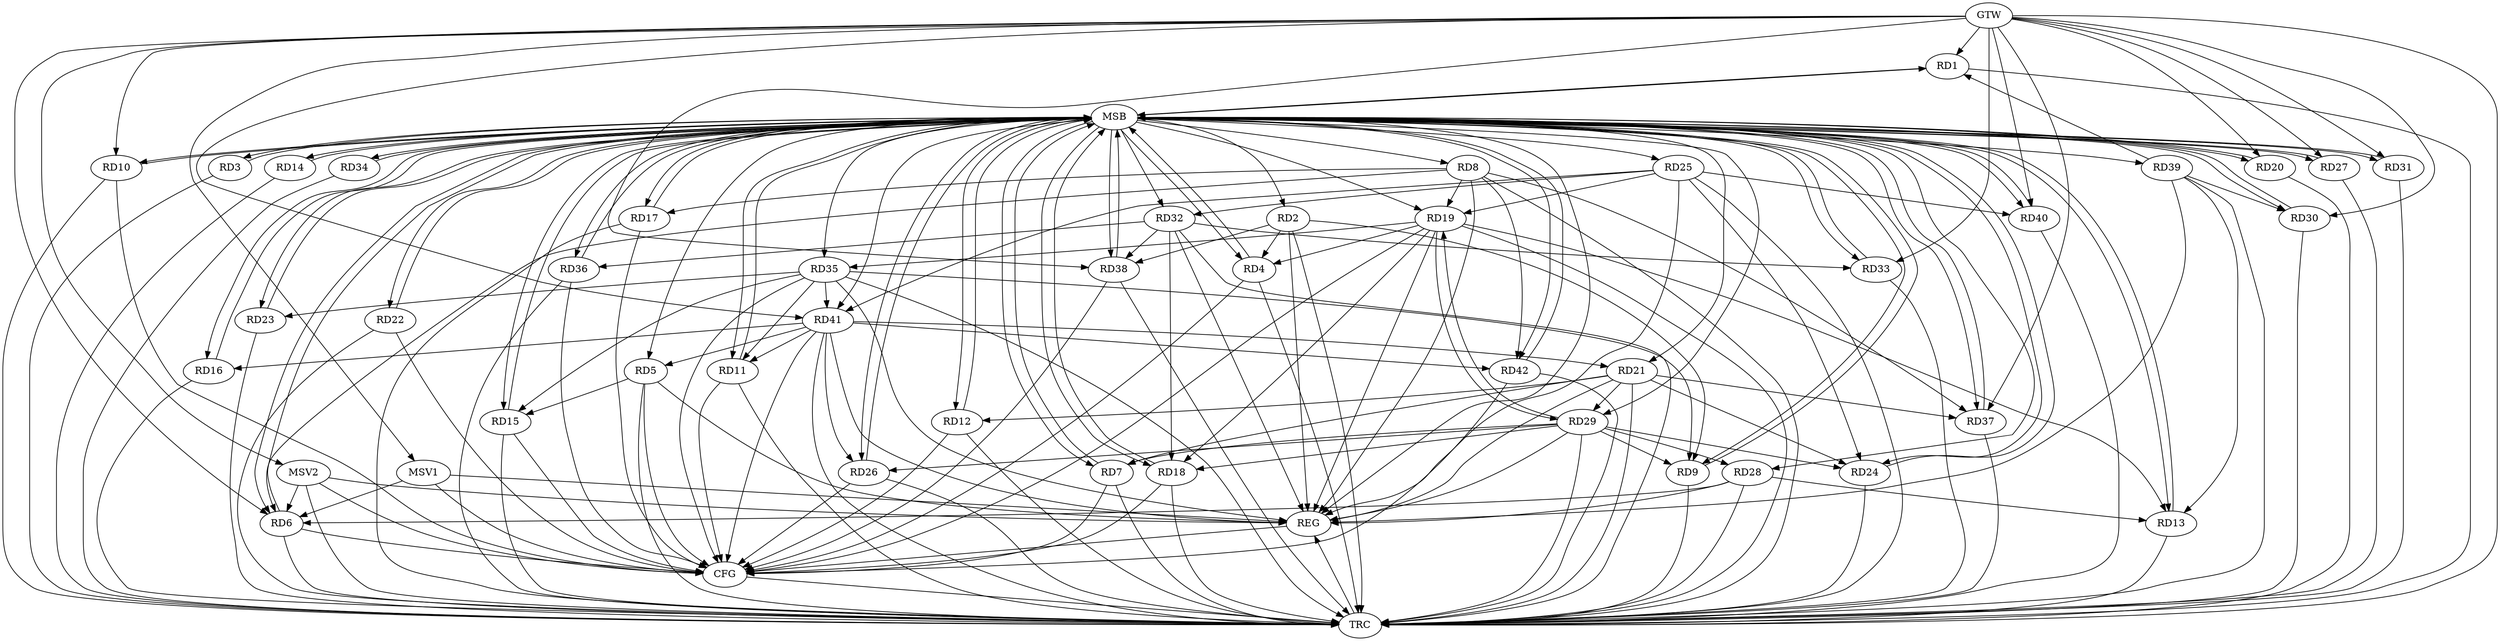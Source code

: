 strict digraph G {
  RD1 [ label="RD1" ];
  RD2 [ label="RD2" ];
  RD3 [ label="RD3" ];
  RD4 [ label="RD4" ];
  RD5 [ label="RD5" ];
  RD6 [ label="RD6" ];
  RD7 [ label="RD7" ];
  RD8 [ label="RD8" ];
  RD9 [ label="RD9" ];
  RD10 [ label="RD10" ];
  RD11 [ label="RD11" ];
  RD12 [ label="RD12" ];
  RD13 [ label="RD13" ];
  RD14 [ label="RD14" ];
  RD15 [ label="RD15" ];
  RD16 [ label="RD16" ];
  RD17 [ label="RD17" ];
  RD18 [ label="RD18" ];
  RD19 [ label="RD19" ];
  RD20 [ label="RD20" ];
  RD21 [ label="RD21" ];
  RD22 [ label="RD22" ];
  RD23 [ label="RD23" ];
  RD24 [ label="RD24" ];
  RD25 [ label="RD25" ];
  RD26 [ label="RD26" ];
  RD27 [ label="RD27" ];
  RD28 [ label="RD28" ];
  RD29 [ label="RD29" ];
  RD30 [ label="RD30" ];
  RD31 [ label="RD31" ];
  RD32 [ label="RD32" ];
  RD33 [ label="RD33" ];
  RD34 [ label="RD34" ];
  RD35 [ label="RD35" ];
  RD36 [ label="RD36" ];
  RD37 [ label="RD37" ];
  RD38 [ label="RD38" ];
  RD39 [ label="RD39" ];
  RD40 [ label="RD40" ];
  RD41 [ label="RD41" ];
  RD42 [ label="RD42" ];
  GTW [ label="GTW" ];
  REG [ label="REG" ];
  MSB [ label="MSB" ];
  CFG [ label="CFG" ];
  TRC [ label="TRC" ];
  MSV1 [ label="MSV1" ];
  MSV2 [ label="MSV2" ];
  RD39 -> RD1;
  RD2 -> RD4;
  RD2 -> RD9;
  RD2 -> RD38;
  RD19 -> RD4;
  RD5 -> RD15;
  RD41 -> RD5;
  RD8 -> RD6;
  RD28 -> RD6;
  RD21 -> RD7;
  RD29 -> RD7;
  RD8 -> RD17;
  RD8 -> RD19;
  RD8 -> RD37;
  RD8 -> RD42;
  RD29 -> RD9;
  RD35 -> RD9;
  RD35 -> RD11;
  RD41 -> RD11;
  RD21 -> RD12;
  RD19 -> RD13;
  RD28 -> RD13;
  RD39 -> RD13;
  RD35 -> RD15;
  RD41 -> RD16;
  RD19 -> RD18;
  RD29 -> RD18;
  RD32 -> RD18;
  RD25 -> RD19;
  RD19 -> RD29;
  RD29 -> RD19;
  RD19 -> RD35;
  RD21 -> RD24;
  RD21 -> RD29;
  RD21 -> RD37;
  RD41 -> RD21;
  RD35 -> RD23;
  RD25 -> RD24;
  RD29 -> RD24;
  RD25 -> RD32;
  RD25 -> RD40;
  RD25 -> RD41;
  RD29 -> RD26;
  RD41 -> RD26;
  RD29 -> RD28;
  RD39 -> RD30;
  RD32 -> RD33;
  RD32 -> RD36;
  RD32 -> RD38;
  RD35 -> RD41;
  RD41 -> RD42;
  GTW -> RD30;
  GTW -> RD41;
  GTW -> RD40;
  GTW -> RD31;
  GTW -> RD38;
  GTW -> RD37;
  GTW -> RD33;
  GTW -> RD27;
  GTW -> RD6;
  GTW -> RD20;
  GTW -> RD1;
  GTW -> RD10;
  RD2 -> REG;
  RD5 -> REG;
  RD8 -> REG;
  RD19 -> REG;
  RD21 -> REG;
  RD25 -> REG;
  RD28 -> REG;
  RD29 -> REG;
  RD32 -> REG;
  RD35 -> REG;
  RD39 -> REG;
  RD41 -> REG;
  RD1 -> MSB;
  MSB -> RD4;
  MSB -> RD9;
  MSB -> RD11;
  MSB -> REG;
  RD3 -> MSB;
  MSB -> RD15;
  MSB -> RD25;
  MSB -> RD35;
  RD4 -> MSB;
  MSB -> RD10;
  MSB -> RD19;
  RD6 -> MSB;
  MSB -> RD13;
  MSB -> RD20;
  MSB -> RD21;
  MSB -> RD23;
  MSB -> RD33;
  RD7 -> MSB;
  MSB -> RD40;
  RD9 -> MSB;
  MSB -> RD16;
  MSB -> RD28;
  MSB -> RD31;
  MSB -> RD34;
  RD10 -> MSB;
  MSB -> RD6;
  MSB -> RD12;
  MSB -> RD18;
  MSB -> RD30;
  MSB -> RD37;
  MSB -> RD39;
  RD11 -> MSB;
  RD12 -> MSB;
  MSB -> RD5;
  MSB -> RD32;
  RD13 -> MSB;
  MSB -> RD22;
  RD14 -> MSB;
  RD15 -> MSB;
  MSB -> RD26;
  MSB -> RD38;
  RD16 -> MSB;
  RD17 -> MSB;
  MSB -> RD1;
  MSB -> RD2;
  MSB -> RD14;
  RD18 -> MSB;
  RD20 -> MSB;
  RD22 -> MSB;
  MSB -> RD17;
  MSB -> RD41;
  MSB -> RD42;
  RD23 -> MSB;
  MSB -> RD29;
  RD24 -> MSB;
  RD26 -> MSB;
  RD27 -> MSB;
  RD30 -> MSB;
  RD31 -> MSB;
  MSB -> RD7;
  RD33 -> MSB;
  MSB -> RD27;
  MSB -> RD36;
  RD34 -> MSB;
  MSB -> RD3;
  MSB -> RD8;
  MSB -> RD24;
  RD36 -> MSB;
  RD37 -> MSB;
  RD38 -> MSB;
  RD40 -> MSB;
  RD42 -> MSB;
  RD10 -> CFG;
  RD17 -> CFG;
  RD5 -> CFG;
  RD22 -> CFG;
  RD35 -> CFG;
  RD4 -> CFG;
  RD18 -> CFG;
  RD42 -> CFG;
  RD11 -> CFG;
  RD41 -> CFG;
  RD36 -> CFG;
  RD6 -> CFG;
  RD19 -> CFG;
  RD15 -> CFG;
  RD12 -> CFG;
  RD7 -> CFG;
  RD26 -> CFG;
  RD38 -> CFG;
  REG -> CFG;
  RD1 -> TRC;
  RD2 -> TRC;
  RD3 -> TRC;
  RD4 -> TRC;
  RD5 -> TRC;
  RD6 -> TRC;
  RD7 -> TRC;
  RD8 -> TRC;
  RD9 -> TRC;
  RD10 -> TRC;
  RD11 -> TRC;
  RD12 -> TRC;
  RD13 -> TRC;
  RD14 -> TRC;
  RD15 -> TRC;
  RD16 -> TRC;
  RD17 -> TRC;
  RD18 -> TRC;
  RD19 -> TRC;
  RD20 -> TRC;
  RD21 -> TRC;
  RD22 -> TRC;
  RD23 -> TRC;
  RD24 -> TRC;
  RD25 -> TRC;
  RD26 -> TRC;
  RD27 -> TRC;
  RD28 -> TRC;
  RD29 -> TRC;
  RD30 -> TRC;
  RD31 -> TRC;
  RD32 -> TRC;
  RD33 -> TRC;
  RD34 -> TRC;
  RD35 -> TRC;
  RD36 -> TRC;
  RD37 -> TRC;
  RD38 -> TRC;
  RD39 -> TRC;
  RD40 -> TRC;
  RD41 -> TRC;
  RD42 -> TRC;
  GTW -> TRC;
  CFG -> TRC;
  TRC -> REG;
  MSV1 -> RD6;
  MSV2 -> RD6;
  GTW -> MSV1;
  MSV1 -> REG;
  MSV1 -> CFG;
  GTW -> MSV2;
  MSV2 -> REG;
  MSV2 -> TRC;
  MSV2 -> CFG;
}
